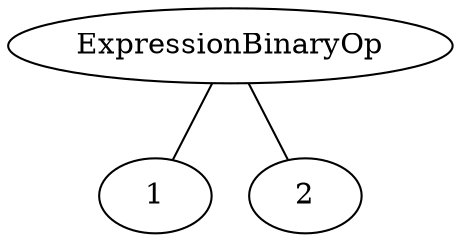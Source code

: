 graph my_graph {
	1;
	2;
	ExpressionBinaryOp;
	ExpressionBinaryOp -- 1;
	ExpressionBinaryOp -- 2;
}
